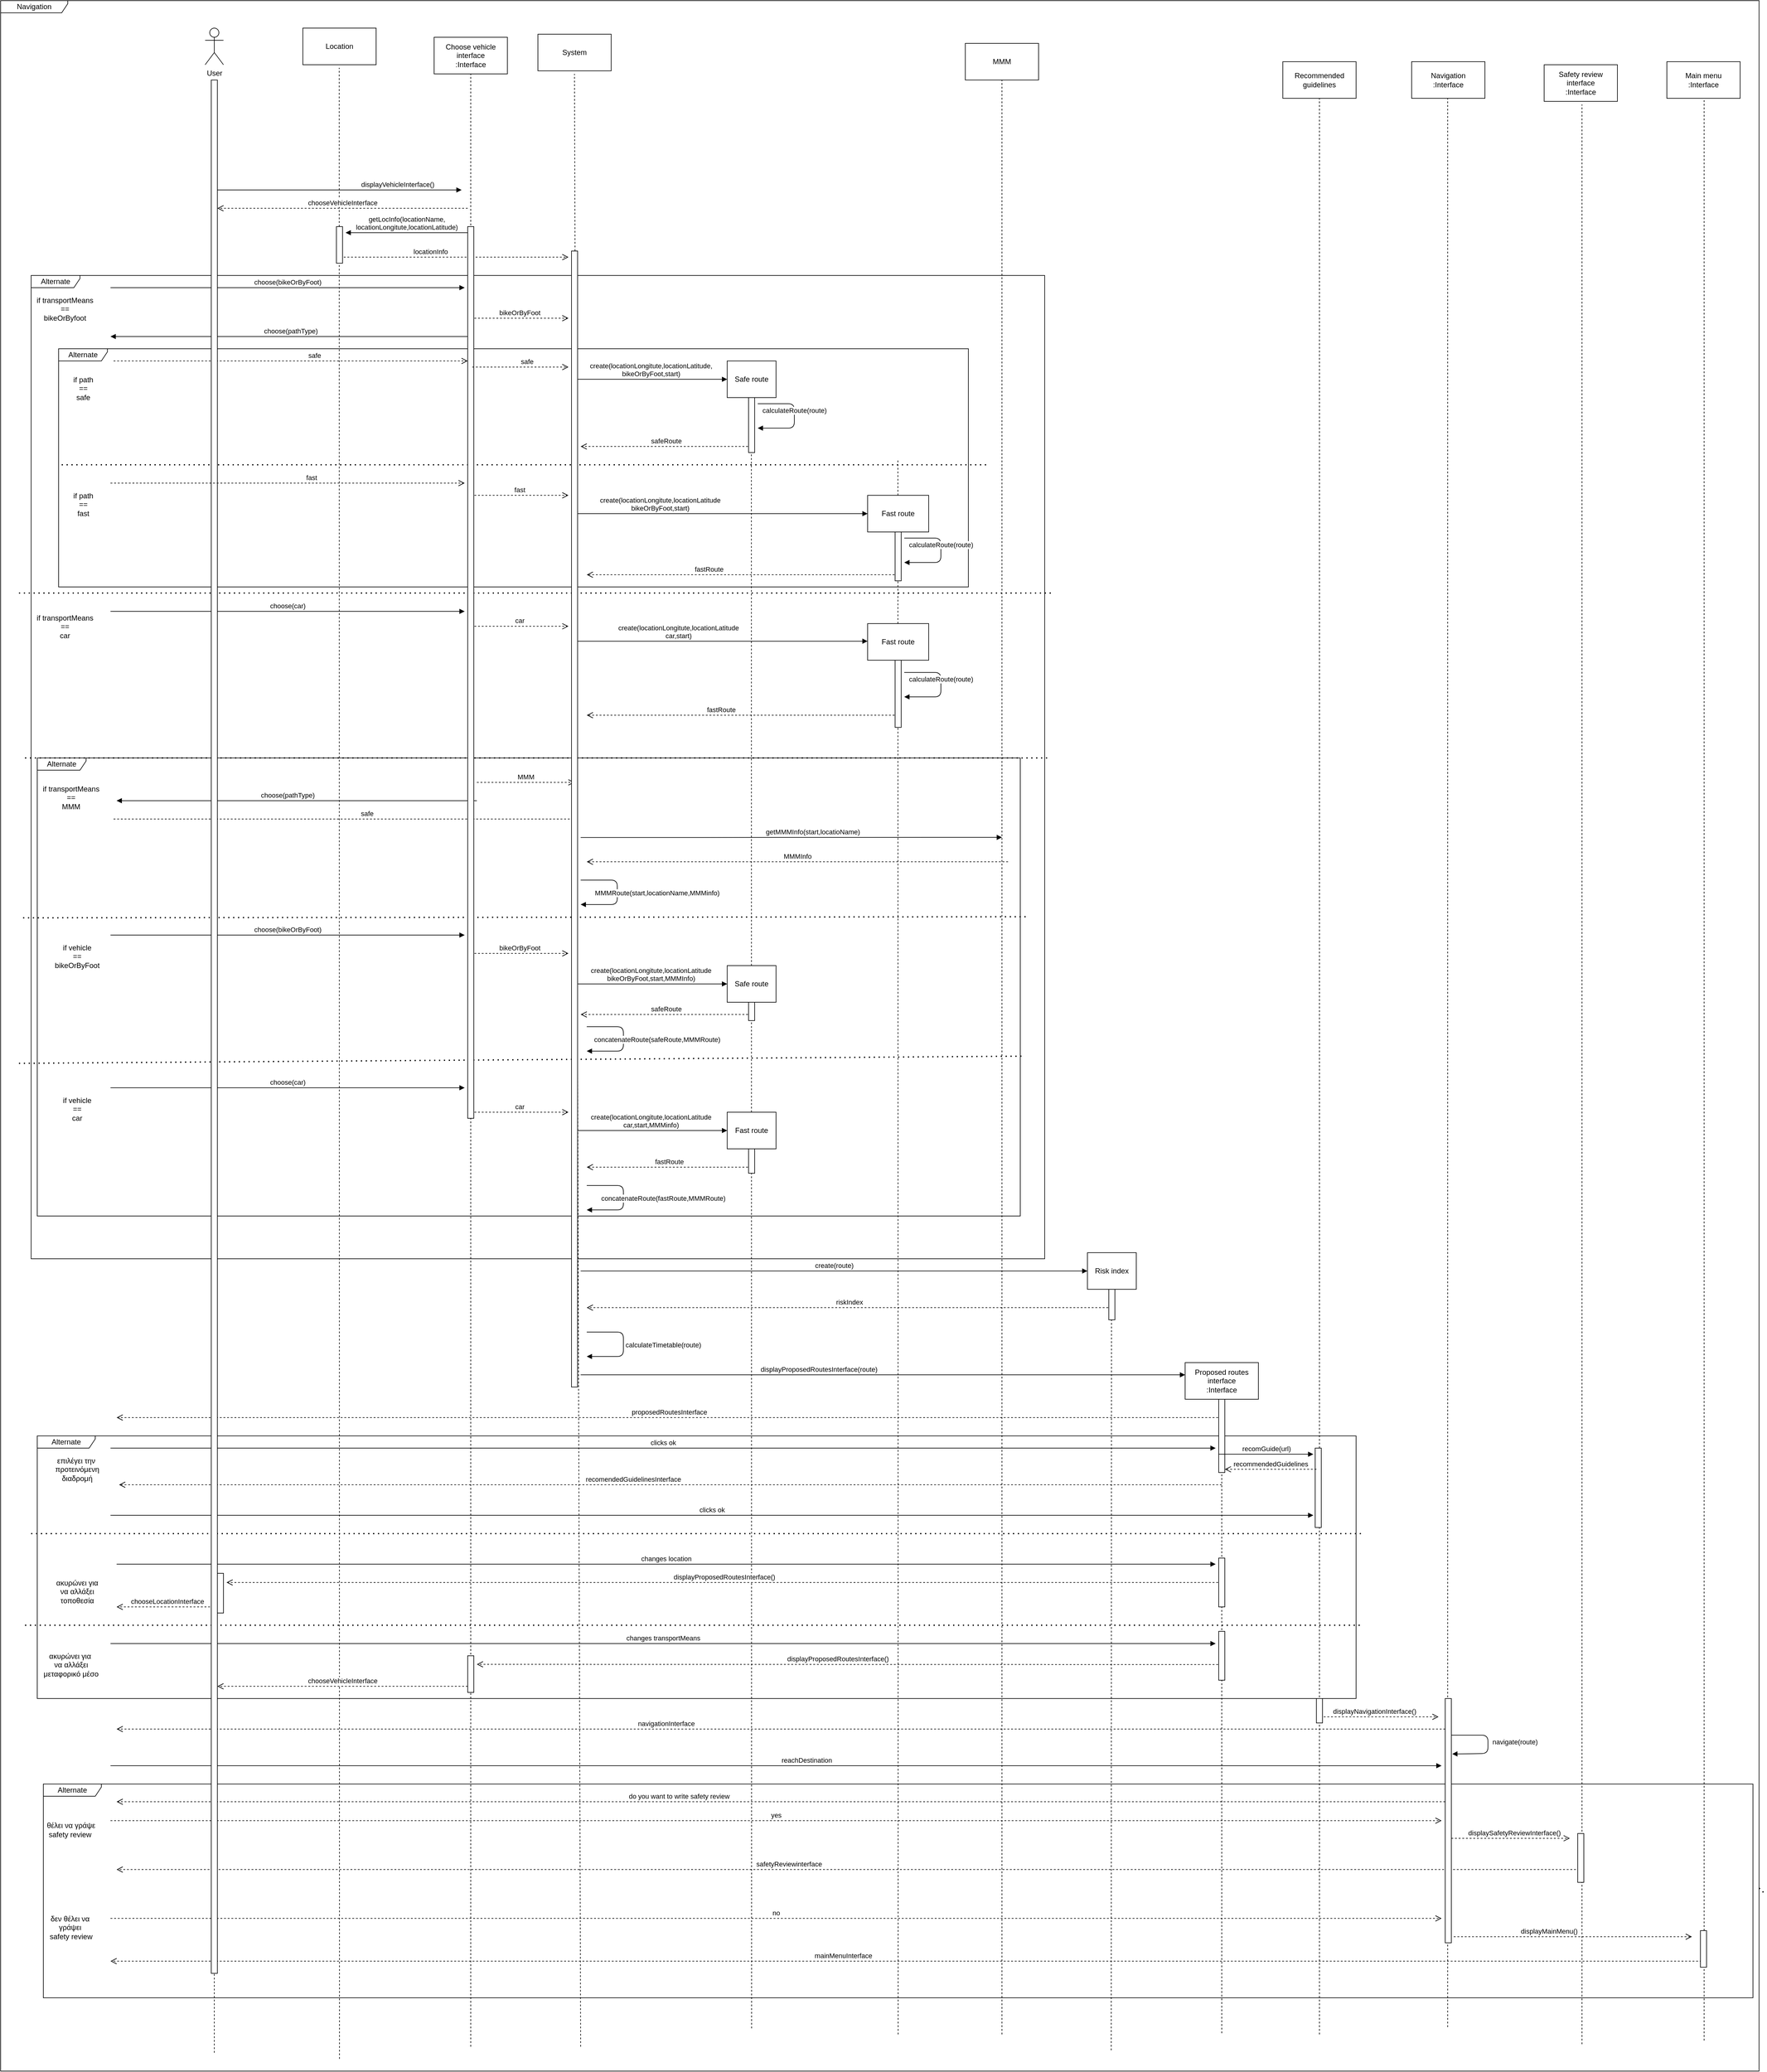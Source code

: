 <mxfile version="14.6.13" type="device"><diagram id="kgpKYQtTHZ0yAKxKKP6v" name="Page-1"><mxGraphModel dx="5906" dy="2368" grid="1" gridSize="10" guides="1" tooltips="1" connect="1" arrows="1" fold="1" page="1" pageScale="1" pageWidth="850" pageHeight="1100" math="0" shadow="0"><root><mxCell id="0"/><mxCell id="1" parent="0"/><mxCell id="bAkSW-cEjNhr1ENqcnof-51" value="Navigation" style="shape=umlFrame;whiteSpace=wrap;html=1;width=110;height=20;" parent="1" vertex="1"><mxGeometry x="-550" y="60" width="2880" height="3390" as="geometry"/></mxCell><mxCell id="bAkSW-cEjNhr1ENqcnof-12" value="Alternate" style="shape=umlFrame;whiteSpace=wrap;html=1;width=80;height=20;" parent="1" vertex="1"><mxGeometry x="-455" y="630" width="1490" height="390" as="geometry"/></mxCell><mxCell id="bAkSW-cEjNhr1ENqcnof-15" value="Alternate" style="shape=umlFrame;whiteSpace=wrap;html=1;width=95;height=20;" parent="1" vertex="1"><mxGeometry x="-480" y="2980" width="2800" height="350" as="geometry"/></mxCell><mxCell id="cFLvyzgKQ60C_9JfcrjW-98" value="displaySafetyReviewInterface()" style="html=1;verticalAlign=bottom;endArrow=open;dashed=1;endSize=8;" parent="1" edge="1"><mxGeometry x="0.1" relative="1" as="geometry"><mxPoint x="1820" y="3068.82" as="sourcePoint"/><mxPoint x="2020" y="3068.82" as="targetPoint"/><mxPoint x="-1" as="offset"/></mxGeometry></mxCell><mxCell id="bAkSW-cEjNhr1ENqcnof-11" value="Alternate" style="shape=umlFrame;whiteSpace=wrap;html=1;width=80;height=20;" parent="1" vertex="1"><mxGeometry x="-500" y="510" width="1660" height="1610" as="geometry"/></mxCell><mxCell id="bAkSW-cEjNhr1ENqcnof-13" value="Alternate" style="shape=umlFrame;whiteSpace=wrap;html=1;width=80;height=20;" parent="1" vertex="1"><mxGeometry x="-490" y="1300" width="1610" height="750" as="geometry"/></mxCell><mxCell id="bAkSW-cEjNhr1ENqcnof-14" value="Alternate" style="shape=umlFrame;whiteSpace=wrap;html=1;width=95;height=20;" parent="1" vertex="1"><mxGeometry x="-490" y="2410" width="2160" height="430" as="geometry"/></mxCell><mxCell id="hym57JPVBmfE9ge-N85n-59" value="" style="endArrow=none;dashed=1;html=1;" parent="1" edge="1"><mxGeometry width="50" height="50" relative="1" as="geometry"><mxPoint x="680" y="3380" as="sourcePoint"/><mxPoint x="679.58" y="700" as="targetPoint"/></mxGeometry></mxCell><mxCell id="hym57JPVBmfE9ge-N85n-4" value="User" style="shape=umlActor;verticalLabelPosition=bottom;verticalAlign=top;html=1;" parent="1" vertex="1"><mxGeometry x="-215" y="105" width="30" height="60" as="geometry"/></mxCell><mxCell id="hym57JPVBmfE9ge-N85n-24" value="" style="endArrow=none;dashed=1;html=1;" parent="1" edge="1"><mxGeometry width="50" height="50" relative="1" as="geometry"><mxPoint x="5" y="3430" as="sourcePoint"/><mxPoint x="4.58" y="170" as="targetPoint"/></mxGeometry></mxCell><mxCell id="hym57JPVBmfE9ge-N85n-46" value="" style="endArrow=none;dashed=1;html=1;" parent="1" edge="1"><mxGeometry width="50" height="50" relative="1" as="geometry"><mxPoint x="220" y="3410" as="sourcePoint"/><mxPoint x="220" y="180" as="targetPoint"/></mxGeometry></mxCell><mxCell id="hym57JPVBmfE9ge-N85n-80" value="" style="endArrow=none;dashed=1;html=1;" parent="1" edge="1"><mxGeometry width="50" height="50" relative="1" as="geometry"><mxPoint x="-200" y="3420" as="sourcePoint"/><mxPoint x="-200" y="210" as="targetPoint"/><Array as="points"><mxPoint x="-200" y="210"/><mxPoint x="-200" y="190"/></Array></mxGeometry></mxCell><mxCell id="hym57JPVBmfE9ge-N85n-85" value="choose(bikeOrByFoot)" style="html=1;verticalAlign=bottom;endArrow=block;" parent="1" edge="1"><mxGeometry width="80" relative="1" as="geometry"><mxPoint x="-370" y="530.0" as="sourcePoint"/><mxPoint x="210" y="530" as="targetPoint"/></mxGeometry></mxCell><mxCell id="hym57JPVBmfE9ge-N85n-86" value="getLocInfo(locationName,&lt;br&gt;locationLongitute,locationLatitude)" style="html=1;verticalAlign=bottom;endArrow=block;" parent="1" edge="1"><mxGeometry width="80" relative="1" as="geometry"><mxPoint x="215" y="440" as="sourcePoint"/><mxPoint x="15" y="440" as="targetPoint"/></mxGeometry></mxCell><mxCell id="cFLvyzgKQ60C_9JfcrjW-3" value="bikeOrByFoot" style="html=1;verticalAlign=bottom;endArrow=open;dashed=1;endSize=8;" parent="1" edge="1"><mxGeometry relative="1" as="geometry"><mxPoint x="220" y="580" as="sourcePoint"/><mxPoint x="380" y="580" as="targetPoint"/></mxGeometry></mxCell><mxCell id="cFLvyzgKQ60C_9JfcrjW-7" value="locationInfo" style="html=1;verticalAlign=bottom;endArrow=open;dashed=1;endSize=8;" parent="1" edge="1"><mxGeometry x="-0.189" relative="1" as="geometry"><mxPoint y="480" as="sourcePoint"/><mxPoint x="380" y="480" as="targetPoint"/><mxPoint as="offset"/></mxGeometry></mxCell><mxCell id="cFLvyzgKQ60C_9JfcrjW-8" value="displayVehicleInterface()" style="html=1;verticalAlign=bottom;endArrow=block;" parent="1" edge="1"><mxGeometry x="0.475" width="80" relative="1" as="geometry"><mxPoint x="-195" y="370" as="sourcePoint"/><mxPoint x="205" y="370" as="targetPoint"/><mxPoint as="offset"/></mxGeometry></mxCell><mxCell id="cFLvyzgKQ60C_9JfcrjW-9" value="chooseVehicleInterface" style="html=1;verticalAlign=bottom;endArrow=open;dashed=1;endSize=8;" parent="1" edge="1"><mxGeometry relative="1" as="geometry"><mxPoint x="215" y="400" as="sourcePoint"/><mxPoint x="-195" y="400" as="targetPoint"/></mxGeometry></mxCell><mxCell id="cFLvyzgKQ60C_9JfcrjW-11" value="" style="endArrow=none;dashed=1;html=1;" parent="1" edge="1"><mxGeometry width="50" height="50" relative="1" as="geometry"><mxPoint x="400" y="3410" as="sourcePoint"/><mxPoint x="389.87" y="180" as="targetPoint"/></mxGeometry></mxCell><mxCell id="cFLvyzgKQ60C_9JfcrjW-13" value="choose(pathType)" style="html=1;verticalAlign=bottom;endArrow=block;" parent="1" edge="1"><mxGeometry width="80" relative="1" as="geometry"><mxPoint x="220" y="610" as="sourcePoint"/><mxPoint x="-370" y="610" as="targetPoint"/></mxGeometry></mxCell><mxCell id="cFLvyzgKQ60C_9JfcrjW-14" value="safe" style="html=1;verticalAlign=bottom;endArrow=open;dashed=1;endSize=8;" parent="1" edge="1"><mxGeometry x="0.132" relative="1" as="geometry"><mxPoint x="-365" y="650" as="sourcePoint"/><mxPoint x="215" y="650" as="targetPoint"/><mxPoint as="offset"/></mxGeometry></mxCell><mxCell id="cFLvyzgKQ60C_9JfcrjW-17" value="if transportMeans&lt;br&gt;==&lt;br&gt;bikeOrByfoot" style="text;html=1;align=center;verticalAlign=middle;resizable=0;points=[];autosize=1;strokeColor=none;" parent="1" vertex="1"><mxGeometry x="-500" y="540" width="110" height="50" as="geometry"/></mxCell><mxCell id="cFLvyzgKQ60C_9JfcrjW-19" value="if path&lt;br&gt;==&lt;br&gt;safe" style="text;html=1;align=center;verticalAlign=middle;resizable=0;points=[];autosize=1;strokeColor=none;" parent="1" vertex="1"><mxGeometry x="-440" y="670" width="50" height="50" as="geometry"/></mxCell><mxCell id="cFLvyzgKQ60C_9JfcrjW-20" value="create(locationLongitute,locationLatitude,&lt;br&gt;bikeOrByFoot,start)" style="html=1;verticalAlign=bottom;endArrow=block;" parent="1" edge="1"><mxGeometry width="80" relative="1" as="geometry"><mxPoint x="390" y="680.0" as="sourcePoint"/><mxPoint x="640" y="680" as="targetPoint"/><mxPoint as="offset"/></mxGeometry></mxCell><mxCell id="cFLvyzgKQ60C_9JfcrjW-29" value="calculateRoute(route)" style="html=1;verticalAlign=bottom;endArrow=block;" parent="1" edge="1"><mxGeometry width="80" relative="1" as="geometry"><mxPoint x="690" y="720" as="sourcePoint"/><mxPoint x="690" y="760" as="targetPoint"/><Array as="points"><mxPoint x="750" y="720"/><mxPoint x="750" y="760"/></Array></mxGeometry></mxCell><mxCell id="cFLvyzgKQ60C_9JfcrjW-32" value="" style="endArrow=none;dashed=1;html=1;" parent="1" edge="1"><mxGeometry width="50" height="50" relative="1" as="geometry"><mxPoint x="920" y="3390" as="sourcePoint"/><mxPoint x="919.58" y="810" as="targetPoint"/></mxGeometry></mxCell><mxCell id="cFLvyzgKQ60C_9JfcrjW-33" value="riskIndex" style="html=1;verticalAlign=bottom;endArrow=open;dashed=1;endSize=8;" parent="1" edge="1"><mxGeometry relative="1" as="geometry"><mxPoint x="1270" y="2200.0" as="sourcePoint"/><mxPoint x="410" y="2200" as="targetPoint"/></mxGeometry></mxCell><mxCell id="cFLvyzgKQ60C_9JfcrjW-36" value="if path&lt;br&gt;==&lt;br&gt;fast" style="text;html=1;align=center;verticalAlign=middle;resizable=0;points=[];autosize=1;strokeColor=none;" parent="1" vertex="1"><mxGeometry x="-440" y="860" width="50" height="50" as="geometry"/></mxCell><mxCell id="cFLvyzgKQ60C_9JfcrjW-38" value="fast" style="html=1;verticalAlign=bottom;endArrow=open;dashed=1;endSize=8;" parent="1" edge="1"><mxGeometry relative="1" as="geometry"><mxPoint x="220.0" y="870" as="sourcePoint"/><mxPoint x="380" y="870" as="targetPoint"/></mxGeometry></mxCell><mxCell id="cFLvyzgKQ60C_9JfcrjW-39" value="create(locationLongitute,locationLatitude&lt;br&gt;bikeOrByFoot,start)" style="html=1;verticalAlign=bottom;endArrow=block;" parent="1" edge="1"><mxGeometry x="-0.417" width="80" relative="1" as="geometry"><mxPoint x="390" y="900.0" as="sourcePoint"/><mxPoint x="870" y="900" as="targetPoint"/><mxPoint as="offset"/></mxGeometry></mxCell><mxCell id="cFLvyzgKQ60C_9JfcrjW-40" value="if transportMeans&lt;br&gt;==&lt;br&gt;car" style="text;html=1;align=center;verticalAlign=middle;resizable=0;points=[];autosize=1;strokeColor=none;" parent="1" vertex="1"><mxGeometry x="-500" y="1060" width="110" height="50" as="geometry"/></mxCell><mxCell id="cFLvyzgKQ60C_9JfcrjW-41" value="choose(car)" style="html=1;verticalAlign=bottom;endArrow=block;" parent="1" edge="1"><mxGeometry width="80" relative="1" as="geometry"><mxPoint x="-370" y="1060.0" as="sourcePoint"/><mxPoint x="210" y="1060" as="targetPoint"/></mxGeometry></mxCell><mxCell id="cFLvyzgKQ60C_9JfcrjW-42" value="car" style="html=1;verticalAlign=bottom;endArrow=open;dashed=1;endSize=8;" parent="1" edge="1"><mxGeometry relative="1" as="geometry"><mxPoint x="220" y="1084.41" as="sourcePoint"/><mxPoint x="380" y="1084.41" as="targetPoint"/></mxGeometry></mxCell><mxCell id="cFLvyzgKQ60C_9JfcrjW-44" value="" style="endArrow=none;dashed=1;html=1;dashPattern=1 3;strokeWidth=2;" parent="1" edge="1"><mxGeometry width="50" height="50" relative="1" as="geometry"><mxPoint x="-520" y="1030" as="sourcePoint"/><mxPoint x="1170" y="1030" as="targetPoint"/></mxGeometry></mxCell><mxCell id="cFLvyzgKQ60C_9JfcrjW-45" value="" style="endArrow=none;dashed=1;html=1;dashPattern=1 3;strokeWidth=2;" parent="1" edge="1"><mxGeometry width="50" height="50" relative="1" as="geometry"><mxPoint x="-450" y="820" as="sourcePoint"/><mxPoint x="1070" y="820" as="targetPoint"/></mxGeometry></mxCell><mxCell id="cFLvyzgKQ60C_9JfcrjW-47" value="create(locationLongitute,locationLatitude&lt;br&gt;car,start)" style="html=1;verticalAlign=bottom;endArrow=block;" parent="1" edge="1"><mxGeometry x="-0.292" width="80" relative="1" as="geometry"><mxPoint x="390" y="1108.82" as="sourcePoint"/><mxPoint x="870" y="1108.82" as="targetPoint"/><mxPoint as="offset"/></mxGeometry></mxCell><mxCell id="cFLvyzgKQ60C_9JfcrjW-49" value="" style="endArrow=none;dashed=1;html=1;dashPattern=1 3;strokeWidth=2;" parent="1" edge="1"><mxGeometry width="50" height="50" relative="1" as="geometry"><mxPoint x="-510" y="1300" as="sourcePoint"/><mxPoint x="1170" y="1300" as="targetPoint"/></mxGeometry></mxCell><mxCell id="cFLvyzgKQ60C_9JfcrjW-50" value="if transportMeans&lt;br&gt;==&lt;br&gt;MMM" style="text;html=1;align=center;verticalAlign=middle;resizable=0;points=[];autosize=1;strokeColor=none;" parent="1" vertex="1"><mxGeometry x="-490" y="1340" width="110" height="50" as="geometry"/></mxCell><mxCell id="cFLvyzgKQ60C_9JfcrjW-51" value="MMM" style="html=1;verticalAlign=bottom;endArrow=open;dashed=1;endSize=8;" parent="1" edge="1"><mxGeometry relative="1" as="geometry"><mxPoint x="230.0" y="1340" as="sourcePoint"/><mxPoint x="390.0" y="1340" as="targetPoint"/></mxGeometry></mxCell><mxCell id="cFLvyzgKQ60C_9JfcrjW-53" value="" style="endArrow=none;dashed=1;html=1;" parent="1" edge="1"><mxGeometry width="50" height="50" relative="1" as="geometry"><mxPoint x="1090" y="3390" as="sourcePoint"/><mxPoint x="1090" y="190" as="targetPoint"/></mxGeometry></mxCell><mxCell id="cFLvyzgKQ60C_9JfcrjW-54" value="getMMMInfo(start,locatioName)" style="html=1;verticalAlign=bottom;endArrow=block;" parent="1" edge="1"><mxGeometry x="0.101" width="80" relative="1" as="geometry"><mxPoint x="400" y="1430.29" as="sourcePoint"/><mxPoint x="1090" y="1430" as="targetPoint"/><mxPoint as="offset"/></mxGeometry></mxCell><mxCell id="cFLvyzgKQ60C_9JfcrjW-55" value="MMMInfo" style="html=1;verticalAlign=bottom;endArrow=open;dashed=1;endSize=8;" parent="1" edge="1"><mxGeometry relative="1" as="geometry"><mxPoint x="1100" y="1470" as="sourcePoint"/><mxPoint x="410" y="1470" as="targetPoint"/></mxGeometry></mxCell><mxCell id="cFLvyzgKQ60C_9JfcrjW-57" value="choose(pathType)" style="html=1;verticalAlign=bottom;endArrow=block;" parent="1" edge="1"><mxGeometry x="0.051" width="80" relative="1" as="geometry"><mxPoint x="230" y="1370" as="sourcePoint"/><mxPoint x="-360" y="1370" as="targetPoint"/><mxPoint as="offset"/></mxGeometry></mxCell><mxCell id="cFLvyzgKQ60C_9JfcrjW-58" value="safe" style="html=1;verticalAlign=bottom;endArrow=open;dashed=1;endSize=8;" parent="1" edge="1"><mxGeometry x="0.092" relative="1" as="geometry"><mxPoint x="-365" y="1400" as="sourcePoint"/><mxPoint x="395" y="1400" as="targetPoint"/><mxPoint as="offset"/></mxGeometry></mxCell><mxCell id="cFLvyzgKQ60C_9JfcrjW-59" value="choose(bikeOrByFoot)" style="html=1;verticalAlign=bottom;endArrow=block;" parent="1" edge="1"><mxGeometry width="80" relative="1" as="geometry"><mxPoint x="-370" y="1590.0" as="sourcePoint"/><mxPoint x="210" y="1590" as="targetPoint"/></mxGeometry></mxCell><mxCell id="cFLvyzgKQ60C_9JfcrjW-60" value="bikeOrByFoot" style="html=1;verticalAlign=bottom;endArrow=open;dashed=1;endSize=8;" parent="1" edge="1"><mxGeometry relative="1" as="geometry"><mxPoint x="220.0" y="1620" as="sourcePoint"/><mxPoint x="380.0" y="1620" as="targetPoint"/></mxGeometry></mxCell><mxCell id="cFLvyzgKQ60C_9JfcrjW-61" value="create(locationLongitute,locationLatitude&lt;br&gt;bikeOrByFoot,start,MMMInfo)" style="html=1;verticalAlign=bottom;endArrow=block;" parent="1" edge="1"><mxGeometry width="80" relative="1" as="geometry"><mxPoint x="390" y="1670.0" as="sourcePoint"/><mxPoint x="640" y="1670" as="targetPoint"/><mxPoint as="offset"/></mxGeometry></mxCell><mxCell id="cFLvyzgKQ60C_9JfcrjW-63" value="if vehicle&lt;br&gt;==&lt;br&gt;bikeOrByFoot" style="text;html=1;align=center;verticalAlign=middle;resizable=0;points=[];autosize=1;strokeColor=none;" parent="1" vertex="1"><mxGeometry x="-470" y="1600" width="90" height="50" as="geometry"/></mxCell><mxCell id="cFLvyzgKQ60C_9JfcrjW-64" value="if vehicle&lt;br&gt;==&lt;br&gt;car" style="text;html=1;align=center;verticalAlign=middle;resizable=0;points=[];autosize=1;strokeColor=none;" parent="1" vertex="1"><mxGeometry x="-455" y="1850" width="60" height="50" as="geometry"/></mxCell><mxCell id="cFLvyzgKQ60C_9JfcrjW-65" value="" style="endArrow=none;dashed=1;html=1;dashPattern=1 3;strokeWidth=2;entryX=1.002;entryY=0.651;entryDx=0;entryDy=0;entryPerimeter=0;" parent="1" target="bAkSW-cEjNhr1ENqcnof-13" edge="1"><mxGeometry width="50" height="50" relative="1" as="geometry"><mxPoint x="-520" y="1800" as="sourcePoint"/><mxPoint x="990.0" y="1800" as="targetPoint"/></mxGeometry></mxCell><mxCell id="cFLvyzgKQ60C_9JfcrjW-66" value="choose(car)" style="html=1;verticalAlign=bottom;endArrow=block;" parent="1" edge="1"><mxGeometry width="80" relative="1" as="geometry"><mxPoint x="-370" y="1840.0" as="sourcePoint"/><mxPoint x="210.0" y="1840" as="targetPoint"/></mxGeometry></mxCell><mxCell id="cFLvyzgKQ60C_9JfcrjW-67" value="car" style="html=1;verticalAlign=bottom;endArrow=open;dashed=1;endSize=8;" parent="1" edge="1"><mxGeometry relative="1" as="geometry"><mxPoint x="220.0" y="1880" as="sourcePoint"/><mxPoint x="380.0" y="1880" as="targetPoint"/></mxGeometry></mxCell><mxCell id="cFLvyzgKQ60C_9JfcrjW-68" value="create(locationLongitute,locationLatitude&lt;br&gt;car,start,MMMinfo)" style="html=1;verticalAlign=bottom;endArrow=block;" parent="1" edge="1"><mxGeometry width="80" relative="1" as="geometry"><mxPoint x="390.0" y="1910" as="sourcePoint"/><mxPoint x="640.0" y="1910" as="targetPoint"/><mxPoint as="offset"/></mxGeometry></mxCell><mxCell id="cFLvyzgKQ60C_9JfcrjW-71" value="safeRoute" style="html=1;verticalAlign=bottom;endArrow=open;dashed=1;endSize=8;" parent="1" edge="1"><mxGeometry relative="1" as="geometry"><mxPoint x="680" y="1720" as="sourcePoint"/><mxPoint x="400" y="1720" as="targetPoint"/></mxGeometry></mxCell><mxCell id="cFLvyzgKQ60C_9JfcrjW-72" value="fastRoute" style="html=1;verticalAlign=bottom;endArrow=open;dashed=1;endSize=8;" parent="1" edge="1"><mxGeometry relative="1" as="geometry"><mxPoint x="680.0" y="1970" as="sourcePoint"/><mxPoint x="410" y="1970" as="targetPoint"/></mxGeometry></mxCell><mxCell id="cFLvyzgKQ60C_9JfcrjW-75" value="concatenateRoute(safeRoute,MMMRoute)" style="html=1;verticalAlign=bottom;endArrow=block;" parent="1" edge="1"><mxGeometry x="0.125" y="55" width="80" relative="1" as="geometry"><mxPoint x="410" y="1740" as="sourcePoint"/><mxPoint x="410" y="1780" as="targetPoint"/><Array as="points"><mxPoint x="470" y="1740"/><mxPoint x="470" y="1780"/></Array><mxPoint as="offset"/></mxGeometry></mxCell><mxCell id="cFLvyzgKQ60C_9JfcrjW-76" value="MMMRoute(start,locationName,MMMinfo)" style="html=1;verticalAlign=bottom;endArrow=block;" parent="1" edge="1"><mxGeometry x="0.125" y="65" width="80" relative="1" as="geometry"><mxPoint x="400" y="1500" as="sourcePoint"/><mxPoint x="400" y="1540" as="targetPoint"/><Array as="points"><mxPoint x="460" y="1500"/><mxPoint x="460" y="1540"/></Array><mxPoint as="offset"/></mxGeometry></mxCell><mxCell id="cFLvyzgKQ60C_9JfcrjW-77" value="concatenateRoute(fastRoute,MMMRoute)" style="html=1;verticalAlign=bottom;endArrow=block;" parent="1" edge="1"><mxGeometry x="0.125" y="65" width="80" relative="1" as="geometry"><mxPoint x="410" y="2000" as="sourcePoint"/><mxPoint x="410" y="2040" as="targetPoint"/><Array as="points"><mxPoint x="470" y="2000"/><mxPoint x="470" y="2040"/></Array><mxPoint as="offset"/></mxGeometry></mxCell><mxCell id="cFLvyzgKQ60C_9JfcrjW-78" value="safeRoute" style="html=1;verticalAlign=bottom;endArrow=open;dashed=1;endSize=8;" parent="1" edge="1"><mxGeometry relative="1" as="geometry"><mxPoint x="680" y="790" as="sourcePoint"/><mxPoint x="400" y="790" as="targetPoint"/></mxGeometry></mxCell><mxCell id="cFLvyzgKQ60C_9JfcrjW-79" value="calculateRoute(route)" style="html=1;verticalAlign=bottom;endArrow=block;" parent="1" edge="1"><mxGeometry width="80" relative="1" as="geometry"><mxPoint x="930" y="940.0" as="sourcePoint"/><mxPoint x="930" y="980.0" as="targetPoint"/><Array as="points"><mxPoint x="990" y="940"/><mxPoint x="990" y="980"/></Array></mxGeometry></mxCell><mxCell id="cFLvyzgKQ60C_9JfcrjW-80" value="fastRoute" style="html=1;verticalAlign=bottom;endArrow=open;dashed=1;endSize=8;" parent="1" edge="1"><mxGeometry x="0.216" relative="1" as="geometry"><mxPoint x="920" y="1000.0" as="sourcePoint"/><mxPoint x="410" y="1000" as="targetPoint"/><mxPoint as="offset"/></mxGeometry></mxCell><mxCell id="cFLvyzgKQ60C_9JfcrjW-81" value="calculateRoute(route)" style="html=1;verticalAlign=bottom;endArrow=block;" parent="1" edge="1"><mxGeometry width="80" relative="1" as="geometry"><mxPoint x="930" y="1160" as="sourcePoint"/><mxPoint x="930" y="1200" as="targetPoint"/><Array as="points"><mxPoint x="990" y="1160"/><mxPoint x="990" y="1200"/></Array></mxGeometry></mxCell><mxCell id="cFLvyzgKQ60C_9JfcrjW-82" value="fastRoute" style="html=1;verticalAlign=bottom;endArrow=open;dashed=1;endSize=8;" parent="1" edge="1"><mxGeometry x="0.137" relative="1" as="geometry"><mxPoint x="920" y="1230" as="sourcePoint"/><mxPoint x="410" y="1230" as="targetPoint"/><mxPoint as="offset"/></mxGeometry></mxCell><mxCell id="cFLvyzgKQ60C_9JfcrjW-83" value="create(route)" style="html=1;verticalAlign=bottom;endArrow=block;" parent="1" edge="1"><mxGeometry width="80" relative="1" as="geometry"><mxPoint x="400" y="2140.0" as="sourcePoint"/><mxPoint x="1230" y="2140" as="targetPoint"/></mxGeometry></mxCell><mxCell id="cFLvyzgKQ60C_9JfcrjW-85" value="" style="endArrow=none;dashed=1;html=1;" parent="1" edge="1"><mxGeometry width="50" height="50" relative="1" as="geometry"><mxPoint x="1269" y="3416" as="sourcePoint"/><mxPoint x="1269.41" y="2170" as="targetPoint"/></mxGeometry></mxCell><mxCell id="cFLvyzgKQ60C_9JfcrjW-86" value="calculateTimetable(route)" style="html=1;verticalAlign=bottom;endArrow=block;" parent="1" edge="1"><mxGeometry x="0.125" y="65" width="80" relative="1" as="geometry"><mxPoint x="410" y="2240" as="sourcePoint"/><mxPoint x="410" y="2280" as="targetPoint"/><Array as="points"><mxPoint x="470" y="2240"/><mxPoint x="470" y="2280"/></Array><mxPoint as="offset"/></mxGeometry></mxCell><mxCell id="cFLvyzgKQ60C_9JfcrjW-87" value="displayProposedRoutesInterface(route)" style="html=1;verticalAlign=bottom;endArrow=block;" parent="1" edge="1"><mxGeometry x="-0.212" width="80" relative="1" as="geometry"><mxPoint x="400.0" y="2310.0" as="sourcePoint"/><mxPoint x="1390" y="2310" as="targetPoint"/><mxPoint as="offset"/></mxGeometry></mxCell><mxCell id="cFLvyzgKQ60C_9JfcrjW-88" value="" style="endArrow=none;dashed=1;html=1;" parent="1" edge="1"><mxGeometry width="50" height="50" relative="1" as="geometry"><mxPoint x="1450" y="3388" as="sourcePoint"/><mxPoint x="1450.0" y="2350.0" as="targetPoint"/></mxGeometry></mxCell><mxCell id="cFLvyzgKQ60C_9JfcrjW-89" value="proposedRoutesInterface" style="html=1;verticalAlign=bottom;endArrow=open;dashed=1;endSize=8;" parent="1" edge="1"><mxGeometry relative="1" as="geometry"><mxPoint x="1450" y="2380.0" as="sourcePoint"/><mxPoint x="-360" y="2380" as="targetPoint"/></mxGeometry></mxCell><mxCell id="cFLvyzgKQ60C_9JfcrjW-90" value="ακυρώνει για &lt;br&gt;να αλλάξει &lt;br&gt;τοποθεσία" style="text;html=1;align=center;verticalAlign=middle;resizable=0;points=[];autosize=1;strokeColor=none;" parent="1" vertex="1"><mxGeometry x="-465" y="2640" width="80" height="50" as="geometry"/></mxCell><mxCell id="cFLvyzgKQ60C_9JfcrjW-91" value="ακυρώνει για&amp;nbsp;&lt;br&gt;να αλλάξει&lt;br&gt;μεταφορικό μέσο" style="text;html=1;align=center;verticalAlign=middle;resizable=0;points=[];autosize=1;strokeColor=none;" parent="1" vertex="1"><mxGeometry x="-490" y="2760" width="110" height="50" as="geometry"/></mxCell><mxCell id="cFLvyzgKQ60C_9JfcrjW-92" value="επιλέγει την&amp;nbsp;&lt;br&gt;προτεινόμενη &lt;br&gt;διαδρομή" style="text;html=1;align=center;verticalAlign=middle;resizable=0;points=[];autosize=1;strokeColor=none;" parent="1" vertex="1"><mxGeometry x="-470" y="2440" width="90" height="50" as="geometry"/></mxCell><mxCell id="cFLvyzgKQ60C_9JfcrjW-93" value="clicks ok" style="html=1;verticalAlign=bottom;endArrow=block;" parent="1" edge="1"><mxGeometry width="80" relative="1" as="geometry"><mxPoint x="-370.0" y="2430.0" as="sourcePoint"/><mxPoint x="1440" y="2430" as="targetPoint"/></mxGeometry></mxCell><mxCell id="cFLvyzgKQ60C_9JfcrjW-94" value="" style="endArrow=none;dashed=1;html=1;" parent="1" edge="1"><mxGeometry width="50" height="50" relative="1" as="geometry"><mxPoint x="1610" y="3390" as="sourcePoint"/><mxPoint x="1610" y="220" as="targetPoint"/></mxGeometry></mxCell><mxCell id="cFLvyzgKQ60C_9JfcrjW-96" value="recomendedGuidelinesInterface" style="html=1;verticalAlign=bottom;endArrow=open;dashed=1;endSize=8;" parent="1" edge="1"><mxGeometry x="0.068" relative="1" as="geometry"><mxPoint x="1450" y="2490" as="sourcePoint"/><mxPoint x="-356" y="2490" as="targetPoint"/><mxPoint as="offset"/></mxGeometry></mxCell><mxCell id="cFLvyzgKQ60C_9JfcrjW-97" value="clicks ok" style="html=1;verticalAlign=bottom;endArrow=block;" parent="1" edge="1"><mxGeometry width="80" relative="1" as="geometry"><mxPoint x="-370.0" y="2540.0" as="sourcePoint"/><mxPoint x="1600" y="2540" as="targetPoint"/></mxGeometry></mxCell><mxCell id="cFLvyzgKQ60C_9JfcrjW-99" value="" style="endArrow=none;dashed=1;html=1;" parent="1" edge="1"><mxGeometry width="50" height="50" relative="1" as="geometry"><mxPoint x="1820" y="3378" as="sourcePoint"/><mxPoint x="1820" y="220" as="targetPoint"/></mxGeometry></mxCell><mxCell id="cFLvyzgKQ60C_9JfcrjW-100" value="navigationInterface" style="html=1;verticalAlign=bottom;endArrow=open;dashed=1;endSize=8;" parent="1" edge="1"><mxGeometry x="0.173" relative="1" as="geometry"><mxPoint x="1816" y="2890.0" as="sourcePoint"/><mxPoint x="-360" y="2890" as="targetPoint"/><mxPoint as="offset"/></mxGeometry></mxCell><mxCell id="cFLvyzgKQ60C_9JfcrjW-101" value="reachDestination" style="html=1;verticalAlign=bottom;endArrow=block;" parent="1" edge="1"><mxGeometry x="0.046" width="80" relative="1" as="geometry"><mxPoint x="-370.0" y="2950.0" as="sourcePoint"/><mxPoint x="1810" y="2950" as="targetPoint"/><mxPoint as="offset"/></mxGeometry></mxCell><mxCell id="cFLvyzgKQ60C_9JfcrjW-103" value="" style="endArrow=none;dashed=1;html=1;" parent="1" edge="1"><mxGeometry width="50" height="50" relative="1" as="geometry"><mxPoint x="2040" y="3406" as="sourcePoint"/><mxPoint x="2040" y="230" as="targetPoint"/></mxGeometry></mxCell><mxCell id="cFLvyzgKQ60C_9JfcrjW-104" value="mainMenuInterface" style="html=1;verticalAlign=bottom;endArrow=open;dashed=1;endSize=8;" parent="1" edge="1"><mxGeometry x="0.079" relative="1" as="geometry"><mxPoint x="2236" y="3270.0" as="sourcePoint"/><mxPoint x="-370" y="3270" as="targetPoint"/><mxPoint as="offset"/></mxGeometry></mxCell><mxCell id="cFLvyzgKQ60C_9JfcrjW-105" value="" style="endArrow=none;dashed=1;html=1;dashPattern=1 3;strokeWidth=2;startArrow=none;" parent="1" source="bAkSW-cEjNhr1ENqcnof-51" edge="1"><mxGeometry width="50" height="50" relative="1" as="geometry"><mxPoint x="-500" y="3160" as="sourcePoint"/><mxPoint x="2340" y="3160" as="targetPoint"/></mxGeometry></mxCell><mxCell id="cFLvyzgKQ60C_9JfcrjW-106" value="do you want to write safety review" style="html=1;verticalAlign=bottom;endArrow=open;dashed=1;endSize=8;" parent="1" edge="1"><mxGeometry x="0.154" relative="1" as="geometry"><mxPoint x="1816" y="3009.0" as="sourcePoint"/><mxPoint x="-360" y="3009" as="targetPoint"/><mxPoint as="offset"/></mxGeometry></mxCell><mxCell id="cFLvyzgKQ60C_9JfcrjW-107" value="yes" style="html=1;verticalAlign=bottom;endArrow=open;dashed=1;endSize=8;" parent="1" edge="1"><mxGeometry relative="1" as="geometry"><mxPoint x="-370" y="3040.0" as="sourcePoint"/><mxPoint x="1810" y="3040" as="targetPoint"/></mxGeometry></mxCell><mxCell id="cFLvyzgKQ60C_9JfcrjW-108" value="θέλει να γράψε&lt;br&gt;safety review&amp;nbsp;" style="text;html=1;align=center;verticalAlign=middle;resizable=0;points=[];autosize=1;strokeColor=none;" parent="1" vertex="1"><mxGeometry x="-480" y="3040" width="90" height="30" as="geometry"/></mxCell><mxCell id="cFLvyzgKQ60C_9JfcrjW-109" value="δεν θέλει να&amp;nbsp;&lt;br&gt;γράψει&amp;nbsp;&lt;br&gt;safety review" style="text;html=1;align=center;verticalAlign=middle;resizable=0;points=[];autosize=1;strokeColor=none;" parent="1" vertex="1"><mxGeometry x="-480" y="3190" width="90" height="50" as="geometry"/></mxCell><mxCell id="cFLvyzgKQ60C_9JfcrjW-110" value="no" style="html=1;verticalAlign=bottom;endArrow=open;dashed=1;endSize=8;" parent="1" edge="1"><mxGeometry relative="1" as="geometry"><mxPoint x="-370" y="3200.0" as="sourcePoint"/><mxPoint x="1810" y="3200" as="targetPoint"/></mxGeometry></mxCell><mxCell id="cFLvyzgKQ60C_9JfcrjW-113" value="" style="endArrow=none;dashed=1;html=1;" parent="1" edge="1"><mxGeometry width="50" height="50" relative="1" as="geometry"><mxPoint x="2240" y="3400" as="sourcePoint"/><mxPoint x="2240" y="220" as="targetPoint"/></mxGeometry></mxCell><mxCell id="bAkSW-cEjNhr1ENqcnof-1" value="safetyReviewinterface" style="html=1;verticalAlign=bottom;endArrow=open;dashed=1;endSize=8;" parent="1" edge="1"><mxGeometry x="0.079" relative="1" as="geometry"><mxPoint x="2030" y="3120" as="sourcePoint"/><mxPoint x="-360" y="3120" as="targetPoint"/><mxPoint as="offset"/></mxGeometry></mxCell><mxCell id="bAkSW-cEjNhr1ENqcnof-2" value="" style="endArrow=none;dashed=1;html=1;dashPattern=1 3;strokeWidth=2;" parent="1" edge="1"><mxGeometry width="50" height="50" relative="1" as="geometry"><mxPoint x="-500" y="2570" as="sourcePoint"/><mxPoint x="1680" y="2570" as="targetPoint"/></mxGeometry></mxCell><mxCell id="bAkSW-cEjNhr1ENqcnof-3" value="changes transportMeans" style="html=1;verticalAlign=bottom;endArrow=block;" parent="1" edge="1"><mxGeometry width="80" relative="1" as="geometry"><mxPoint x="-370.0" y="2750.0" as="sourcePoint"/><mxPoint x="1440" y="2750" as="targetPoint"/></mxGeometry></mxCell><mxCell id="bAkSW-cEjNhr1ENqcnof-4" value="displayProposedRoutesInterface()" style="html=1;verticalAlign=bottom;endArrow=open;dashed=1;endSize=8;" parent="1" edge="1"><mxGeometry relative="1" as="geometry"><mxPoint x="1450" y="2650" as="sourcePoint"/><mxPoint x="-180" y="2650" as="targetPoint"/></mxGeometry></mxCell><mxCell id="bAkSW-cEjNhr1ENqcnof-6" value="chooseLocationInterface" style="html=1;verticalAlign=bottom;endArrow=open;dashed=1;endSize=8;" parent="1" edge="1"><mxGeometry relative="1" as="geometry"><mxPoint x="-195" y="2690" as="sourcePoint"/><mxPoint x="-360" y="2690" as="targetPoint"/></mxGeometry></mxCell><mxCell id="bAkSW-cEjNhr1ENqcnof-7" value="" style="endArrow=none;dashed=1;html=1;dashPattern=1 3;strokeWidth=2;" parent="1" edge="1"><mxGeometry width="50" height="50" relative="1" as="geometry"><mxPoint x="-510" y="2720" as="sourcePoint"/><mxPoint x="1680" y="2720" as="targetPoint"/></mxGeometry></mxCell><mxCell id="bAkSW-cEjNhr1ENqcnof-8" value="changes location" style="html=1;verticalAlign=bottom;endArrow=block;" parent="1" edge="1"><mxGeometry width="80" relative="1" as="geometry"><mxPoint x="-360.0" y="2620.0" as="sourcePoint"/><mxPoint x="1440" y="2620" as="targetPoint"/></mxGeometry></mxCell><mxCell id="bAkSW-cEjNhr1ENqcnof-9" value="displayProposedRoutesInterface()" style="html=1;verticalAlign=bottom;endArrow=open;dashed=1;endSize=8;" parent="1" edge="1"><mxGeometry x="0.033" relative="1" as="geometry"><mxPoint x="1450" y="2784.41" as="sourcePoint"/><mxPoint x="230" y="2784" as="targetPoint"/><mxPoint x="1" as="offset"/></mxGeometry></mxCell><mxCell id="bAkSW-cEjNhr1ENqcnof-16" value="" style="endArrow=none;dashed=1;html=1;dashPattern=1 3;strokeWidth=2;entryX=1.002;entryY=0.651;entryDx=0;entryDy=0;entryPerimeter=0;" parent="1" edge="1"><mxGeometry width="50" height="50" relative="1" as="geometry"><mxPoint x="-513.22" y="1561.75" as="sourcePoint"/><mxPoint x="1130.0" y="1560" as="targetPoint"/></mxGeometry></mxCell><mxCell id="bAkSW-cEjNhr1ENqcnof-17" value="" style="html=1;points=[];perimeter=orthogonalPerimeter;" parent="1" vertex="1"><mxGeometry x="-205" y="190" width="10" height="3100" as="geometry"/></mxCell><mxCell id="bAkSW-cEjNhr1ENqcnof-20" value="" style="html=1;points=[];perimeter=orthogonalPerimeter;" parent="1" vertex="1"><mxGeometry y="430" width="10" height="60" as="geometry"/></mxCell><mxCell id="bAkSW-cEjNhr1ENqcnof-22" value="" style="html=1;points=[];perimeter=orthogonalPerimeter;" parent="1" vertex="1"><mxGeometry x="215" y="430" width="10" height="1460" as="geometry"/></mxCell><mxCell id="bAkSW-cEjNhr1ENqcnof-23" value="safe" style="html=1;verticalAlign=bottom;endArrow=open;dashed=1;endSize=8;" parent="1" edge="1"><mxGeometry x="0.132" relative="1" as="geometry"><mxPoint x="222.5" y="660" as="sourcePoint"/><mxPoint x="380" y="660" as="targetPoint"/><mxPoint as="offset"/></mxGeometry></mxCell><mxCell id="bAkSW-cEjNhr1ENqcnof-24" value="fast" style="html=1;verticalAlign=bottom;endArrow=open;dashed=1;endSize=8;" parent="1" edge="1"><mxGeometry x="0.132" relative="1" as="geometry"><mxPoint x="-370" y="850" as="sourcePoint"/><mxPoint x="210" y="850" as="targetPoint"/><mxPoint as="offset"/></mxGeometry></mxCell><mxCell id="bAkSW-cEjNhr1ENqcnof-25" value="" style="html=1;points=[];perimeter=orthogonalPerimeter;" parent="1" vertex="1"><mxGeometry x="385" y="470" width="10" height="1860" as="geometry"/></mxCell><mxCell id="bAkSW-cEjNhr1ENqcnof-26" value="" style="html=1;points=[];perimeter=orthogonalPerimeter;" parent="1" vertex="1"><mxGeometry x="675" y="710" width="10" height="90" as="geometry"/></mxCell><mxCell id="bAkSW-cEjNhr1ENqcnof-27" value="" style="html=1;points=[];perimeter=orthogonalPerimeter;" parent="1" vertex="1"><mxGeometry x="915" y="930" width="10" height="80" as="geometry"/></mxCell><mxCell id="bAkSW-cEjNhr1ENqcnof-28" value="" style="html=1;points=[];perimeter=orthogonalPerimeter;" parent="1" vertex="1"><mxGeometry x="915" y="1140" width="10" height="110" as="geometry"/></mxCell><mxCell id="bAkSW-cEjNhr1ENqcnof-29" value="" style="html=1;points=[];perimeter=orthogonalPerimeter;" parent="1" vertex="1"><mxGeometry x="675" y="1700" width="10" height="30" as="geometry"/></mxCell><mxCell id="bAkSW-cEjNhr1ENqcnof-31" value="" style="html=1;points=[];perimeter=orthogonalPerimeter;" parent="1" vertex="1"><mxGeometry x="675" y="1940" width="10" height="40" as="geometry"/></mxCell><mxCell id="bAkSW-cEjNhr1ENqcnof-34" value="" style="html=1;points=[];perimeter=orthogonalPerimeter;" parent="1" vertex="1"><mxGeometry x="1265" y="2170" width="10" height="50" as="geometry"/></mxCell><mxCell id="bAkSW-cEjNhr1ENqcnof-35" value="" style="html=1;points=[];perimeter=orthogonalPerimeter;" parent="1" vertex="1"><mxGeometry x="1445" y="2350" width="10" height="120" as="geometry"/></mxCell><mxCell id="bAkSW-cEjNhr1ENqcnof-36" value="" style="html=1;points=[];perimeter=orthogonalPerimeter;" parent="1" vertex="1"><mxGeometry x="1445" y="2610" width="10" height="80" as="geometry"/></mxCell><mxCell id="bAkSW-cEjNhr1ENqcnof-37" value="" style="html=1;points=[];perimeter=orthogonalPerimeter;" parent="1" vertex="1"><mxGeometry x="1445" y="2730" width="10" height="80" as="geometry"/></mxCell><mxCell id="bAkSW-cEjNhr1ENqcnof-38" value="" style="html=1;points=[];perimeter=orthogonalPerimeter;" parent="1" vertex="1"><mxGeometry x="1603" y="2430" width="10" height="130" as="geometry"/></mxCell><mxCell id="bAkSW-cEjNhr1ENqcnof-39" value="displayNavigationInterface()" style="html=1;verticalAlign=bottom;endArrow=open;dashed=1;endSize=8;" parent="1" edge="1"><mxGeometry x="-0.05" relative="1" as="geometry"><mxPoint x="1605" y="2870" as="sourcePoint"/><mxPoint x="1805" y="2870" as="targetPoint"/><mxPoint as="offset"/></mxGeometry></mxCell><mxCell id="bAkSW-cEjNhr1ENqcnof-41" value="" style="html=1;points=[];perimeter=orthogonalPerimeter;" parent="1" vertex="1"><mxGeometry x="1605" y="2840" width="10" height="40" as="geometry"/></mxCell><mxCell id="bAkSW-cEjNhr1ENqcnof-42" value="" style="html=1;points=[];perimeter=orthogonalPerimeter;" parent="1" vertex="1"><mxGeometry x="1816" y="2840" width="10" height="400" as="geometry"/></mxCell><mxCell id="bAkSW-cEjNhr1ENqcnof-44" value="" style="html=1;points=[];perimeter=orthogonalPerimeter;" parent="1" vertex="1"><mxGeometry x="215" y="2770" width="10" height="60" as="geometry"/></mxCell><mxCell id="bAkSW-cEjNhr1ENqcnof-45" value="" style="html=1;points=[];perimeter=orthogonalPerimeter;" parent="1" vertex="1"><mxGeometry x="-195" y="2635" width="10" height="65" as="geometry"/></mxCell><mxCell id="bAkSW-cEjNhr1ENqcnof-46" value="chooseVehicleInterface" style="html=1;verticalAlign=bottom;endArrow=open;dashed=1;endSize=8;" parent="1" target="bAkSW-cEjNhr1ENqcnof-17" edge="1"><mxGeometry relative="1" as="geometry"><mxPoint x="215" y="2820" as="sourcePoint"/><mxPoint x="50" y="2820" as="targetPoint"/></mxGeometry></mxCell><mxCell id="bAkSW-cEjNhr1ENqcnof-47" value="" style="html=1;points=[];perimeter=orthogonalPerimeter;" parent="1" vertex="1"><mxGeometry x="2033" y="3061" width="10" height="80" as="geometry"/></mxCell><mxCell id="bAkSW-cEjNhr1ENqcnof-48" value="displayMainMenu()" style="html=1;verticalAlign=bottom;endArrow=open;dashed=1;endSize=8;" parent="1" edge="1"><mxGeometry x="-0.2" relative="1" as="geometry"><mxPoint x="1830" y="3230" as="sourcePoint"/><mxPoint x="2220" y="3230" as="targetPoint"/><mxPoint as="offset"/></mxGeometry></mxCell><mxCell id="bAkSW-cEjNhr1ENqcnof-50" value="" style="html=1;points=[];perimeter=orthogonalPerimeter;" parent="1" vertex="1"><mxGeometry x="2234" y="3220" width="10" height="60" as="geometry"/></mxCell><mxCell id="ZNGHn4zcOnPkqQeQz0o6-1" value="navigate(route)" style="html=1;verticalAlign=bottom;endArrow=block;entryX=1.14;entryY=0.227;entryDx=0;entryDy=0;entryPerimeter=0;" parent="1" target="bAkSW-cEjNhr1ENqcnof-42" edge="1"><mxGeometry x="0.077" y="44" width="80" relative="1" as="geometry"><mxPoint x="1826" y="2900" as="sourcePoint"/><mxPoint x="1826" y="2940" as="targetPoint"/><Array as="points"><mxPoint x="1886" y="2900"/><mxPoint x="1886" y="2930"/></Array><mxPoint as="offset"/></mxGeometry></mxCell><mxCell id="ZNGHn4zcOnPkqQeQz0o6-2" value="recommendedGuidelines" style="html=1;verticalAlign=bottom;endArrow=open;dashed=1;endSize=8;" parent="1" edge="1"><mxGeometry relative="1" as="geometry"><mxPoint x="1605.0" y="2464.66" as="sourcePoint"/><mxPoint x="1455" y="2464.66" as="targetPoint"/></mxGeometry></mxCell><mxCell id="ZNGHn4zcOnPkqQeQz0o6-4" value="recomGuide(url)" style="html=1;verticalAlign=bottom;endArrow=block;" parent="1" edge="1"><mxGeometry width="80" relative="1" as="geometry"><mxPoint x="1445" y="2440" as="sourcePoint"/><mxPoint x="1600" y="2440" as="targetPoint"/></mxGeometry></mxCell><mxCell id="yo4QmD9p-Ppyd1UnKd9x-5" value="Location" style="rounded=0;whiteSpace=wrap;html=1;" parent="1" vertex="1"><mxGeometry x="-55" y="105" width="120" height="60" as="geometry"/></mxCell><mxCell id="yo4QmD9p-Ppyd1UnKd9x-6" value="Choose vehicle interface&lt;br&gt;:Interface" style="rounded=0;whiteSpace=wrap;html=1;" parent="1" vertex="1"><mxGeometry x="160" y="120" width="120" height="60" as="geometry"/></mxCell><mxCell id="yo4QmD9p-Ppyd1UnKd9x-8" value="MMM" style="rounded=0;whiteSpace=wrap;html=1;" parent="1" vertex="1"><mxGeometry x="1030" y="130" width="120" height="60" as="geometry"/></mxCell><mxCell id="yo4QmD9p-Ppyd1UnKd9x-9" value="Recommended guidelines" style="rounded=0;whiteSpace=wrap;html=1;" parent="1" vertex="1"><mxGeometry x="1550" y="160" width="120" height="60" as="geometry"/></mxCell><mxCell id="yo4QmD9p-Ppyd1UnKd9x-10" value="Navigation&lt;br&gt;:Interface" style="rounded=0;whiteSpace=wrap;html=1;" parent="1" vertex="1"><mxGeometry x="1761" y="160" width="120" height="60" as="geometry"/></mxCell><mxCell id="yo4QmD9p-Ppyd1UnKd9x-11" value="Safety review interface&lt;br&gt;:Interface" style="rounded=0;whiteSpace=wrap;html=1;" parent="1" vertex="1"><mxGeometry x="1978" y="165" width="120" height="60" as="geometry"/></mxCell><mxCell id="yo4QmD9p-Ppyd1UnKd9x-12" value="Main menu&lt;br&gt;:Interface" style="rounded=0;whiteSpace=wrap;html=1;" parent="1" vertex="1"><mxGeometry x="2179" y="160" width="120" height="60" as="geometry"/></mxCell><mxCell id="yo4QmD9p-Ppyd1UnKd9x-13" value="System" style="rounded=0;whiteSpace=wrap;html=1;" parent="1" vertex="1"><mxGeometry x="330" y="115" width="120" height="60" as="geometry"/></mxCell><mxCell id="yo4QmD9p-Ppyd1UnKd9x-14" value="Safe route" style="rounded=0;whiteSpace=wrap;html=1;" parent="1" vertex="1"><mxGeometry x="640" y="650" width="80" height="60" as="geometry"/></mxCell><mxCell id="yo4QmD9p-Ppyd1UnKd9x-15" value="Fast route" style="rounded=0;whiteSpace=wrap;html=1;" parent="1" vertex="1"><mxGeometry x="870" y="870" width="100" height="60" as="geometry"/></mxCell><mxCell id="yo4QmD9p-Ppyd1UnKd9x-16" value="Fast route" style="rounded=0;whiteSpace=wrap;html=1;" parent="1" vertex="1"><mxGeometry x="870" y="1080" width="100" height="60" as="geometry"/></mxCell><mxCell id="yo4QmD9p-Ppyd1UnKd9x-17" value="Safe route" style="rounded=0;whiteSpace=wrap;html=1;" parent="1" vertex="1"><mxGeometry x="640" y="1640" width="80" height="60" as="geometry"/></mxCell><mxCell id="yo4QmD9p-Ppyd1UnKd9x-18" value="Fast route" style="rounded=0;whiteSpace=wrap;html=1;" parent="1" vertex="1"><mxGeometry x="640" y="1880" width="80" height="60" as="geometry"/></mxCell><mxCell id="yo4QmD9p-Ppyd1UnKd9x-19" value="Risk index" style="rounded=0;whiteSpace=wrap;html=1;" parent="1" vertex="1"><mxGeometry x="1230" y="2110" width="80" height="60" as="geometry"/></mxCell><mxCell id="yo4QmD9p-Ppyd1UnKd9x-20" value="Proposed routes interface&lt;br&gt;:Interface" style="rounded=0;whiteSpace=wrap;html=1;" parent="1" vertex="1"><mxGeometry x="1390" y="2290" width="120" height="60" as="geometry"/></mxCell></root></mxGraphModel></diagram></mxfile>